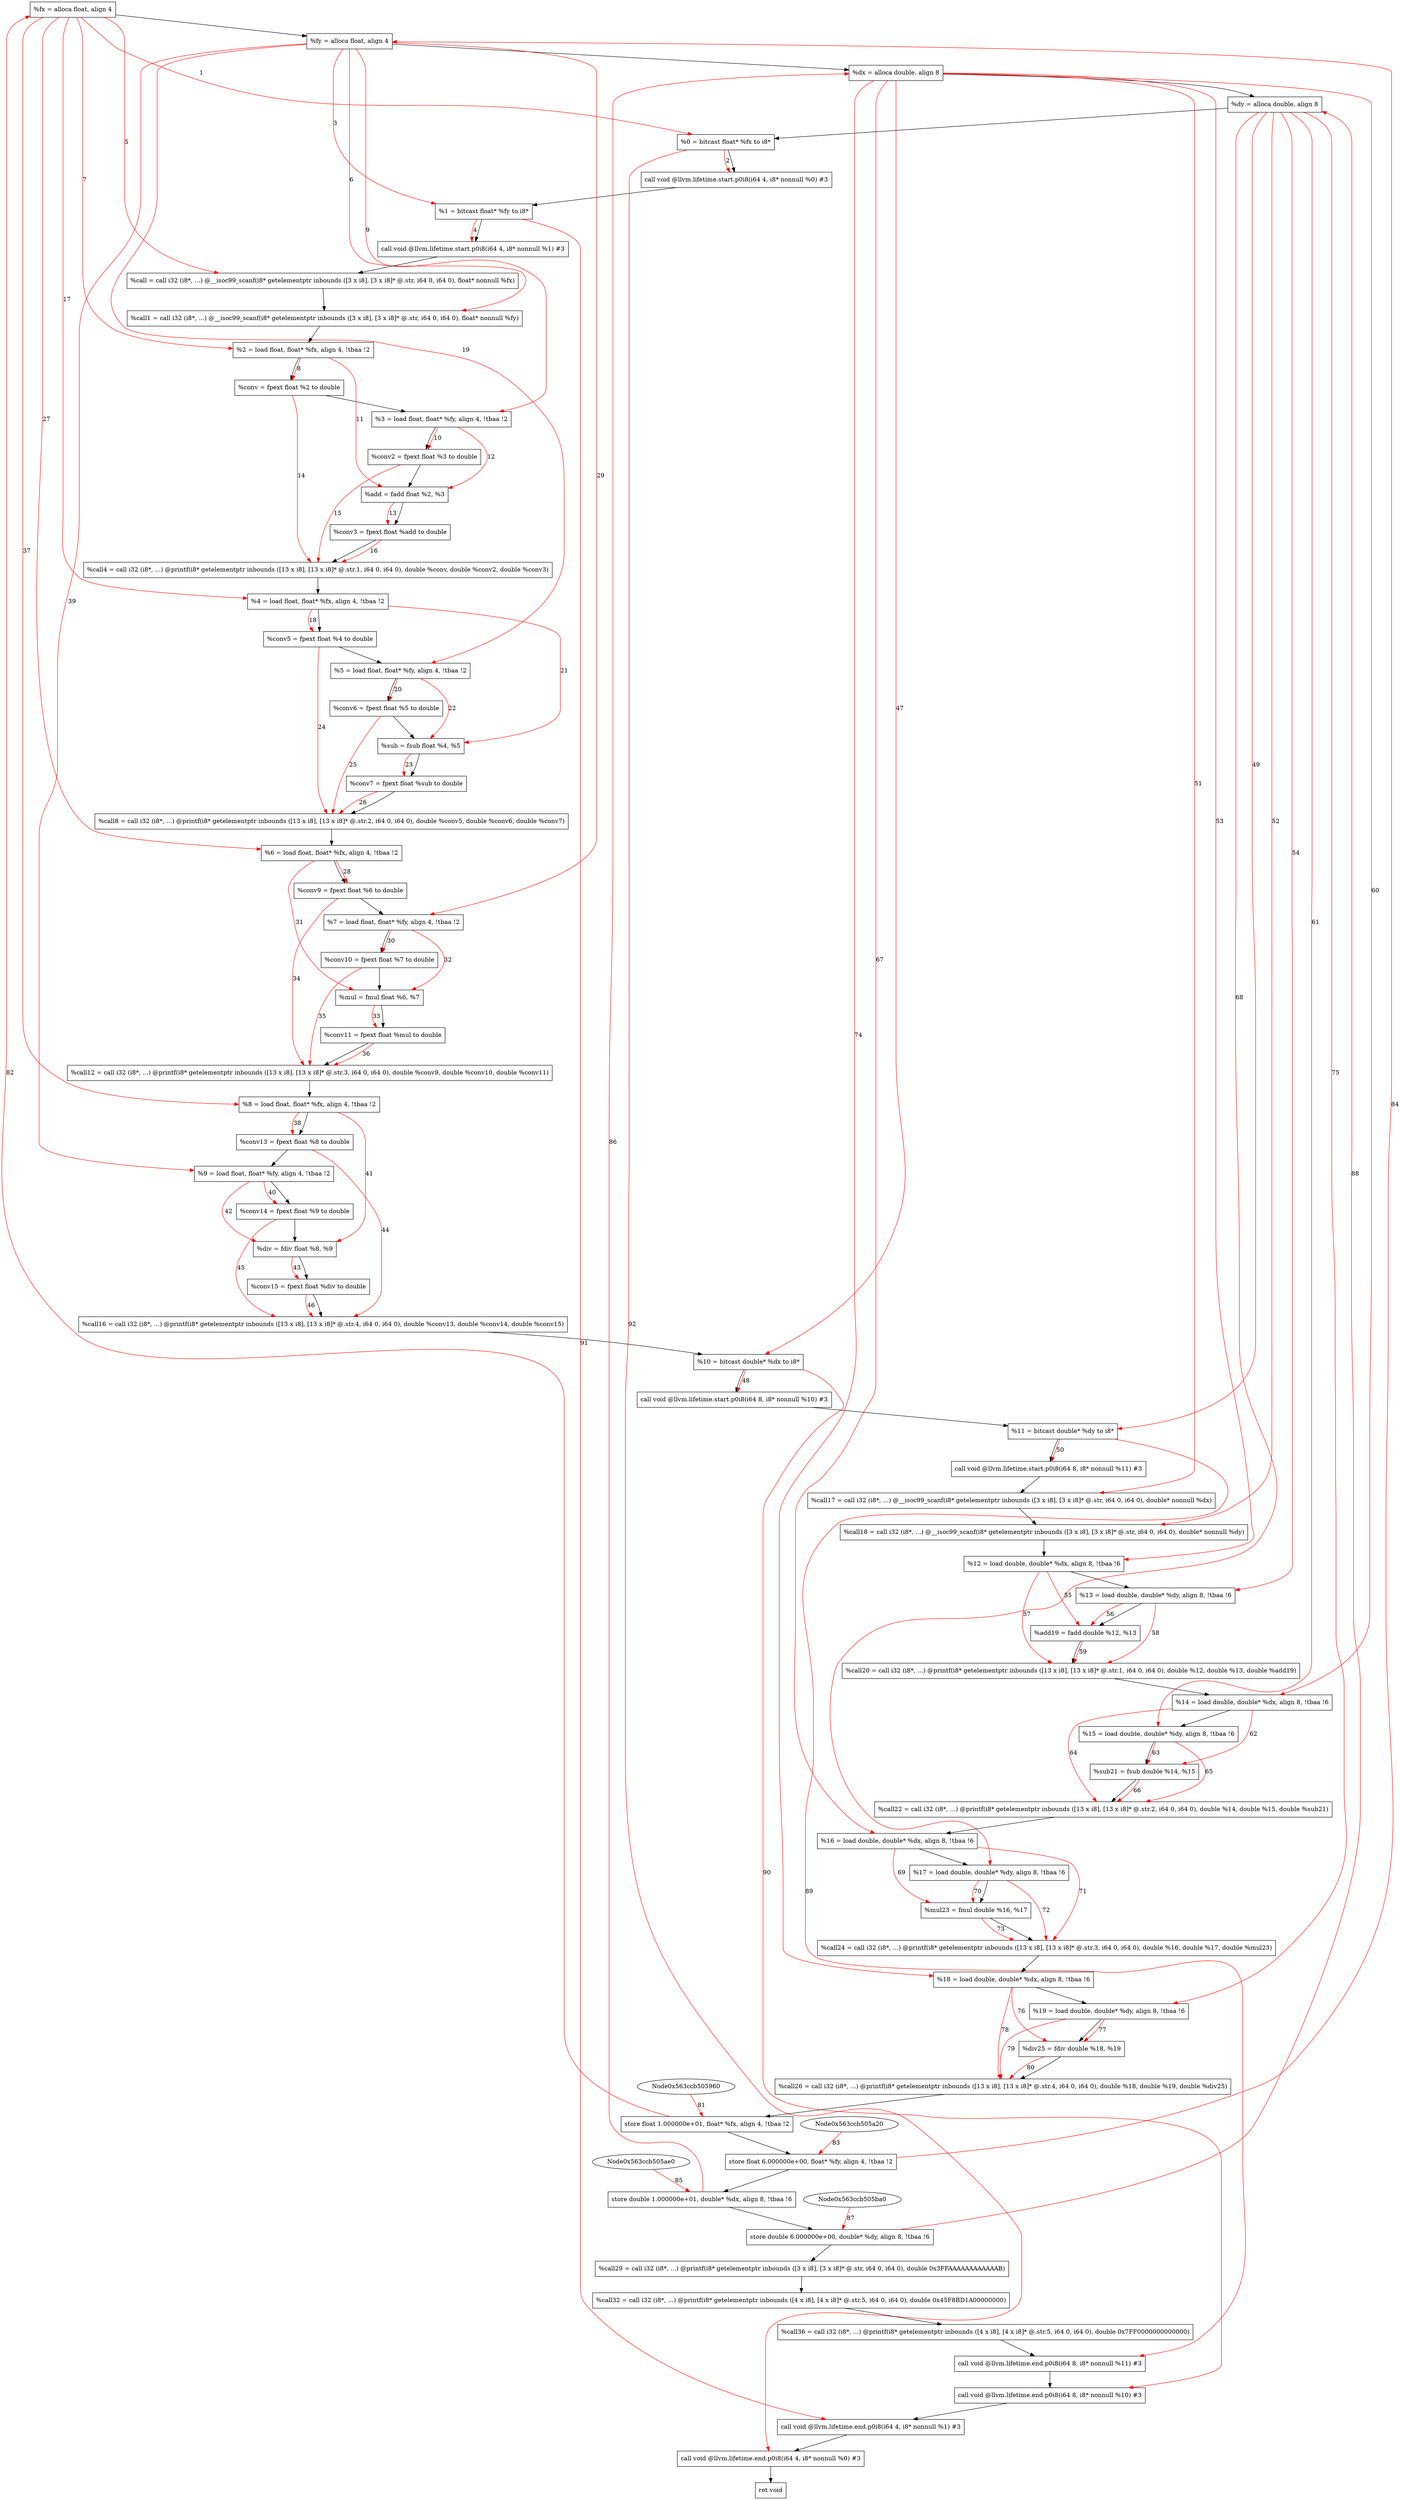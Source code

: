digraph "CDFG for'func' function" {
	Node0x563ccb4ff838[shape=record, label="  %fx = alloca float, align 4"]
	Node0x563ccb4ffef8[shape=record, label="  %fy = alloca float, align 4"]
	Node0x563ccb4fff78[shape=record, label="  %dx = alloca double, align 8"]
	Node0x563ccb4ffff8[shape=record, label="  %dy = alloca double, align 8"]
	Node0x563ccb500078[shape=record, label="  %0 = bitcast float* %fx to i8*"]
	Node0x563ccb5004d8[shape=record, label="  call void @llvm.lifetime.start.p0i8(i64 4, i8* nonnull %0) #3"]
	Node0x563ccb5005b8[shape=record, label="  %1 = bitcast float* %fy to i8*"]
	Node0x563ccb5006b8[shape=record, label="  call void @llvm.lifetime.start.p0i8(i64 4, i8* nonnull %1) #3"]
	Node0x563ccb500ac8[shape=record, label="  %call = call i32 (i8*, ...) @__isoc99_scanf(i8* getelementptr inbounds ([3 x i8], [3 x i8]* @.str, i64 0, i64 0), float* nonnull %fx)"]
	Node0x563ccb500bb8[shape=record, label="  %call1 = call i32 (i8*, ...) @__isoc99_scanf(i8* getelementptr inbounds ([3 x i8], [3 x i8]* @.str, i64 0, i64 0), float* nonnull %fy)"]
	Node0x563ccb500c78[shape=record, label="  %2 = load float, float* %fx, align 4, !tbaa !2"]
	Node0x563ccb501bb8[shape=record, label="  %conv = fpext float %2 to double"]
	Node0x563ccb501c18[shape=record, label="  %3 = load float, float* %fy, align 4, !tbaa !2"]
	Node0x563ccb502288[shape=record, label="  %conv2 = fpext float %3 to double"]
	Node0x563ccb502320[shape=record, label="  %add = fadd float %2, %3"]
	Node0x563ccb502398[shape=record, label="  %conv3 = fpext float %add to double"]
	Node0x563ccb5025a8[shape=record, label="  %call4 = call i32 (i8*, ...) @printf(i8* getelementptr inbounds ([13 x i8], [13 x i8]* @.str.1, i64 0, i64 0), double %conv, double %conv2, double %conv3)"]
	Node0x563ccb502688[shape=record, label="  %4 = load float, float* %fx, align 4, !tbaa !2"]
	Node0x563ccb502738[shape=record, label="  %conv5 = fpext float %4 to double"]
	Node0x563ccb502958[shape=record, label="  %5 = load float, float* %fy, align 4, !tbaa !2"]
	Node0x563ccb5029b8[shape=record, label="  %conv6 = fpext float %5 to double"]
	Node0x563ccb502a50[shape=record, label="  %sub = fsub float %4, %5"]
	Node0x563ccb502ac8[shape=record, label="  %conv7 = fpext float %sub to double"]
	Node0x563ccb502c48[shape=record, label="  %call8 = call i32 (i8*, ...) @printf(i8* getelementptr inbounds ([13 x i8], [13 x i8]* @.str.2, i64 0, i64 0), double %conv5, double %conv6, double %conv7)"]
	Node0x563ccb502d08[shape=record, label="  %6 = load float, float* %fx, align 4, !tbaa !2"]
	Node0x563ccb502d68[shape=record, label="  %conv9 = fpext float %6 to double"]
	Node0x563ccb502de8[shape=record, label="  %7 = load float, float* %fy, align 4, !tbaa !2"]
	Node0x563ccb502e48[shape=record, label="  %conv10 = fpext float %7 to double"]
	Node0x563ccb502ee0[shape=record, label="  %mul = fmul float %6, %7"]
	Node0x563ccb502f58[shape=record, label="  %conv11 = fpext float %mul to double"]
	Node0x563ccb5030d8[shape=record, label="  %call12 = call i32 (i8*, ...) @printf(i8* getelementptr inbounds ([13 x i8], [13 x i8]* @.str.3, i64 0, i64 0), double %conv9, double %conv10, double %conv11)"]
	Node0x563ccb503198[shape=record, label="  %8 = load float, float* %fx, align 4, !tbaa !2"]
	Node0x563ccb5031f8[shape=record, label="  %conv13 = fpext float %8 to double"]
	Node0x563ccb503278[shape=record, label="  %9 = load float, float* %fy, align 4, !tbaa !2"]
	Node0x563ccb5032d8[shape=record, label="  %conv14 = fpext float %9 to double"]
	Node0x563ccb503370[shape=record, label="  %div = fdiv float %8, %9"]
	Node0x563ccb503708[shape=record, label="  %conv15 = fpext float %div to double"]
	Node0x563ccb503888[shape=record, label="  %call16 = call i32 (i8*, ...) @printf(i8* getelementptr inbounds ([13 x i8], [13 x i8]* @.str.4, i64 0, i64 0), double %conv13, double %conv14, double %conv15)"]
	Node0x563ccb5038f8[shape=record, label="  %10 = bitcast double* %dx to i8*"]
	Node0x563ccb503a48[shape=record, label="  call void @llvm.lifetime.start.p0i8(i64 8, i8* nonnull %10) #3"]
	Node0x563ccb503b08[shape=record, label="  %11 = bitcast double* %dy to i8*"]
	Node0x563ccb503bb8[shape=record, label="  call void @llvm.lifetime.start.p0i8(i64 8, i8* nonnull %11) #3"]
	Node0x563ccb503ca8[shape=record, label="  %call17 = call i32 (i8*, ...) @__isoc99_scanf(i8* getelementptr inbounds ([3 x i8], [3 x i8]* @.str, i64 0, i64 0), double* nonnull %dx)"]
	Node0x563ccb503d98[shape=record, label="  %call18 = call i32 (i8*, ...) @__isoc99_scanf(i8* getelementptr inbounds ([3 x i8], [3 x i8]* @.str, i64 0, i64 0), double* nonnull %dy)"]
	Node0x563ccb503e58[shape=record, label="  %12 = load double, double* %dx, align 8, !tbaa !6"]
	Node0x563ccb503f58[shape=record, label="  %13 = load double, double* %dy, align 8, !tbaa !6"]
	Node0x563ccb5045e0[shape=record, label="  %add19 = fadd double %12, %13"]
	Node0x563ccb5046d8[shape=record, label="  %call20 = call i32 (i8*, ...) @printf(i8* getelementptr inbounds ([13 x i8], [13 x i8]* @.str.1, i64 0, i64 0), double %12, double %13, double %add19)"]
	Node0x563ccb504798[shape=record, label="  %14 = load double, double* %dx, align 8, !tbaa !6"]
	Node0x563ccb5047f8[shape=record, label="  %15 = load double, double* %dy, align 8, !tbaa !6"]
	Node0x563ccb504870[shape=record, label="  %sub21 = fsub double %14, %15"]
	Node0x563ccb504968[shape=record, label="  %call22 = call i32 (i8*, ...) @printf(i8* getelementptr inbounds ([13 x i8], [13 x i8]* @.str.2, i64 0, i64 0), double %14, double %15, double %sub21)"]
	Node0x563ccb504a28[shape=record, label="  %16 = load double, double* %dx, align 8, !tbaa !6"]
	Node0x563ccb504a88[shape=record, label="  %17 = load double, double* %dy, align 8, !tbaa !6"]
	Node0x563ccb504b00[shape=record, label="  %mul23 = fmul double %16, %17"]
	Node0x563ccb504bf8[shape=record, label="  %call24 = call i32 (i8*, ...) @printf(i8* getelementptr inbounds ([13 x i8], [13 x i8]* @.str.3, i64 0, i64 0), double %16, double %17, double %mul23)"]
	Node0x563ccb504cb8[shape=record, label="  %18 = load double, double* %dx, align 8, !tbaa !6"]
	Node0x563ccb504d18[shape=record, label="  %19 = load double, double* %dy, align 8, !tbaa !6"]
	Node0x563ccb504d90[shape=record, label="  %div25 = fdiv double %18, %19"]
	Node0x563ccb504e88[shape=record, label="  %call26 = call i32 (i8*, ...) @printf(i8* getelementptr inbounds ([13 x i8], [13 x i8]* @.str.4, i64 0, i64 0), double %18, double %19, double %div25)"]
	Node0x563ccb5059d0[shape=record, label="  store float 1.000000e+01, float* %fx, align 4, !tbaa !2"]
	Node0x563ccb505a90[shape=record, label="  store float 6.000000e+00, float* %fy, align 4, !tbaa !2"]
	Node0x563ccb505b50[shape=record, label="  store double 1.000000e+01, double* %dx, align 8, !tbaa !6"]
	Node0x563ccb505c10[shape=record, label="  store double 6.000000e+00, double* %dy, align 8, !tbaa !6"]
	Node0x563ccb505ce8[shape=record, label="  %call29 = call i32 (i8*, ...) @printf(i8* getelementptr inbounds ([3 x i8], [3 x i8]* @.str, i64 0, i64 0), double 0x3FFAAAAAAAAAAAAB)"]
	Node0x563ccb5066c8[shape=record, label="  %call32 = call i32 (i8*, ...) @printf(i8* getelementptr inbounds ([4 x i8], [4 x i8]* @.str.5, i64 0, i64 0), double 0x45F8BD1A00000000)"]
	Node0x563ccb506818[shape=record, label="  %call36 = call i32 (i8*, ...) @printf(i8* getelementptr inbounds ([4 x i8], [4 x i8]* @.str.5, i64 0, i64 0), double 0x7FF0000000000000)"]
	Node0x563ccb5069f8[shape=record, label="  call void @llvm.lifetime.end.p0i8(i64 8, i8* nonnull %11) #3"]
	Node0x563ccb506b58[shape=record, label="  call void @llvm.lifetime.end.p0i8(i64 8, i8* nonnull %10) #3"]
	Node0x563ccb506c68[shape=record, label="  call void @llvm.lifetime.end.p0i8(i64 4, i8* nonnull %1) #3"]
	Node0x563ccb506d78[shape=record, label="  call void @llvm.lifetime.end.p0i8(i64 4, i8* nonnull %0) #3"]
	Node0x563ccb506e20[shape=record, label="  ret void"]
	Node0x563ccb4ff838 -> Node0x563ccb4ffef8
	Node0x563ccb4ffef8 -> Node0x563ccb4fff78
	Node0x563ccb4fff78 -> Node0x563ccb4ffff8
	Node0x563ccb4ffff8 -> Node0x563ccb500078
	Node0x563ccb500078 -> Node0x563ccb5004d8
	Node0x563ccb5004d8 -> Node0x563ccb5005b8
	Node0x563ccb5005b8 -> Node0x563ccb5006b8
	Node0x563ccb5006b8 -> Node0x563ccb500ac8
	Node0x563ccb500ac8 -> Node0x563ccb500bb8
	Node0x563ccb500bb8 -> Node0x563ccb500c78
	Node0x563ccb500c78 -> Node0x563ccb501bb8
	Node0x563ccb501bb8 -> Node0x563ccb501c18
	Node0x563ccb501c18 -> Node0x563ccb502288
	Node0x563ccb502288 -> Node0x563ccb502320
	Node0x563ccb502320 -> Node0x563ccb502398
	Node0x563ccb502398 -> Node0x563ccb5025a8
	Node0x563ccb5025a8 -> Node0x563ccb502688
	Node0x563ccb502688 -> Node0x563ccb502738
	Node0x563ccb502738 -> Node0x563ccb502958
	Node0x563ccb502958 -> Node0x563ccb5029b8
	Node0x563ccb5029b8 -> Node0x563ccb502a50
	Node0x563ccb502a50 -> Node0x563ccb502ac8
	Node0x563ccb502ac8 -> Node0x563ccb502c48
	Node0x563ccb502c48 -> Node0x563ccb502d08
	Node0x563ccb502d08 -> Node0x563ccb502d68
	Node0x563ccb502d68 -> Node0x563ccb502de8
	Node0x563ccb502de8 -> Node0x563ccb502e48
	Node0x563ccb502e48 -> Node0x563ccb502ee0
	Node0x563ccb502ee0 -> Node0x563ccb502f58
	Node0x563ccb502f58 -> Node0x563ccb5030d8
	Node0x563ccb5030d8 -> Node0x563ccb503198
	Node0x563ccb503198 -> Node0x563ccb5031f8
	Node0x563ccb5031f8 -> Node0x563ccb503278
	Node0x563ccb503278 -> Node0x563ccb5032d8
	Node0x563ccb5032d8 -> Node0x563ccb503370
	Node0x563ccb503370 -> Node0x563ccb503708
	Node0x563ccb503708 -> Node0x563ccb503888
	Node0x563ccb503888 -> Node0x563ccb5038f8
	Node0x563ccb5038f8 -> Node0x563ccb503a48
	Node0x563ccb503a48 -> Node0x563ccb503b08
	Node0x563ccb503b08 -> Node0x563ccb503bb8
	Node0x563ccb503bb8 -> Node0x563ccb503ca8
	Node0x563ccb503ca8 -> Node0x563ccb503d98
	Node0x563ccb503d98 -> Node0x563ccb503e58
	Node0x563ccb503e58 -> Node0x563ccb503f58
	Node0x563ccb503f58 -> Node0x563ccb5045e0
	Node0x563ccb5045e0 -> Node0x563ccb5046d8
	Node0x563ccb5046d8 -> Node0x563ccb504798
	Node0x563ccb504798 -> Node0x563ccb5047f8
	Node0x563ccb5047f8 -> Node0x563ccb504870
	Node0x563ccb504870 -> Node0x563ccb504968
	Node0x563ccb504968 -> Node0x563ccb504a28
	Node0x563ccb504a28 -> Node0x563ccb504a88
	Node0x563ccb504a88 -> Node0x563ccb504b00
	Node0x563ccb504b00 -> Node0x563ccb504bf8
	Node0x563ccb504bf8 -> Node0x563ccb504cb8
	Node0x563ccb504cb8 -> Node0x563ccb504d18
	Node0x563ccb504d18 -> Node0x563ccb504d90
	Node0x563ccb504d90 -> Node0x563ccb504e88
	Node0x563ccb504e88 -> Node0x563ccb5059d0
	Node0x563ccb5059d0 -> Node0x563ccb505a90
	Node0x563ccb505a90 -> Node0x563ccb505b50
	Node0x563ccb505b50 -> Node0x563ccb505c10
	Node0x563ccb505c10 -> Node0x563ccb505ce8
	Node0x563ccb505ce8 -> Node0x563ccb5066c8
	Node0x563ccb5066c8 -> Node0x563ccb506818
	Node0x563ccb506818 -> Node0x563ccb5069f8
	Node0x563ccb5069f8 -> Node0x563ccb506b58
	Node0x563ccb506b58 -> Node0x563ccb506c68
	Node0x563ccb506c68 -> Node0x563ccb506d78
	Node0x563ccb506d78 -> Node0x563ccb506e20
edge [color=red]
	Node0x563ccb4ff838 -> Node0x563ccb500078[label="1"]
	Node0x563ccb500078 -> Node0x563ccb5004d8[label="2"]
	Node0x563ccb4ffef8 -> Node0x563ccb5005b8[label="3"]
	Node0x563ccb5005b8 -> Node0x563ccb5006b8[label="4"]
	Node0x563ccb4ff838 -> Node0x563ccb500ac8[label="5"]
	Node0x563ccb4ffef8 -> Node0x563ccb500bb8[label="6"]
	Node0x563ccb4ff838 -> Node0x563ccb500c78[label="7"]
	Node0x563ccb500c78 -> Node0x563ccb501bb8[label="8"]
	Node0x563ccb4ffef8 -> Node0x563ccb501c18[label="9"]
	Node0x563ccb501c18 -> Node0x563ccb502288[label="10"]
	Node0x563ccb500c78 -> Node0x563ccb502320[label="11"]
	Node0x563ccb501c18 -> Node0x563ccb502320[label="12"]
	Node0x563ccb502320 -> Node0x563ccb502398[label="13"]
	Node0x563ccb501bb8 -> Node0x563ccb5025a8[label="14"]
	Node0x563ccb502288 -> Node0x563ccb5025a8[label="15"]
	Node0x563ccb502398 -> Node0x563ccb5025a8[label="16"]
	Node0x563ccb4ff838 -> Node0x563ccb502688[label="17"]
	Node0x563ccb502688 -> Node0x563ccb502738[label="18"]
	Node0x563ccb4ffef8 -> Node0x563ccb502958[label="19"]
	Node0x563ccb502958 -> Node0x563ccb5029b8[label="20"]
	Node0x563ccb502688 -> Node0x563ccb502a50[label="21"]
	Node0x563ccb502958 -> Node0x563ccb502a50[label="22"]
	Node0x563ccb502a50 -> Node0x563ccb502ac8[label="23"]
	Node0x563ccb502738 -> Node0x563ccb502c48[label="24"]
	Node0x563ccb5029b8 -> Node0x563ccb502c48[label="25"]
	Node0x563ccb502ac8 -> Node0x563ccb502c48[label="26"]
	Node0x563ccb4ff838 -> Node0x563ccb502d08[label="27"]
	Node0x563ccb502d08 -> Node0x563ccb502d68[label="28"]
	Node0x563ccb4ffef8 -> Node0x563ccb502de8[label="29"]
	Node0x563ccb502de8 -> Node0x563ccb502e48[label="30"]
	Node0x563ccb502d08 -> Node0x563ccb502ee0[label="31"]
	Node0x563ccb502de8 -> Node0x563ccb502ee0[label="32"]
	Node0x563ccb502ee0 -> Node0x563ccb502f58[label="33"]
	Node0x563ccb502d68 -> Node0x563ccb5030d8[label="34"]
	Node0x563ccb502e48 -> Node0x563ccb5030d8[label="35"]
	Node0x563ccb502f58 -> Node0x563ccb5030d8[label="36"]
	Node0x563ccb4ff838 -> Node0x563ccb503198[label="37"]
	Node0x563ccb503198 -> Node0x563ccb5031f8[label="38"]
	Node0x563ccb4ffef8 -> Node0x563ccb503278[label="39"]
	Node0x563ccb503278 -> Node0x563ccb5032d8[label="40"]
	Node0x563ccb503198 -> Node0x563ccb503370[label="41"]
	Node0x563ccb503278 -> Node0x563ccb503370[label="42"]
	Node0x563ccb503370 -> Node0x563ccb503708[label="43"]
	Node0x563ccb5031f8 -> Node0x563ccb503888[label="44"]
	Node0x563ccb5032d8 -> Node0x563ccb503888[label="45"]
	Node0x563ccb503708 -> Node0x563ccb503888[label="46"]
	Node0x563ccb4fff78 -> Node0x563ccb5038f8[label="47"]
	Node0x563ccb5038f8 -> Node0x563ccb503a48[label="48"]
	Node0x563ccb4ffff8 -> Node0x563ccb503b08[label="49"]
	Node0x563ccb503b08 -> Node0x563ccb503bb8[label="50"]
	Node0x563ccb4fff78 -> Node0x563ccb503ca8[label="51"]
	Node0x563ccb4ffff8 -> Node0x563ccb503d98[label="52"]
	Node0x563ccb4fff78 -> Node0x563ccb503e58[label="53"]
	Node0x563ccb4ffff8 -> Node0x563ccb503f58[label="54"]
	Node0x563ccb503e58 -> Node0x563ccb5045e0[label="55"]
	Node0x563ccb503f58 -> Node0x563ccb5045e0[label="56"]
	Node0x563ccb503e58 -> Node0x563ccb5046d8[label="57"]
	Node0x563ccb503f58 -> Node0x563ccb5046d8[label="58"]
	Node0x563ccb5045e0 -> Node0x563ccb5046d8[label="59"]
	Node0x563ccb4fff78 -> Node0x563ccb504798[label="60"]
	Node0x563ccb4ffff8 -> Node0x563ccb5047f8[label="61"]
	Node0x563ccb504798 -> Node0x563ccb504870[label="62"]
	Node0x563ccb5047f8 -> Node0x563ccb504870[label="63"]
	Node0x563ccb504798 -> Node0x563ccb504968[label="64"]
	Node0x563ccb5047f8 -> Node0x563ccb504968[label="65"]
	Node0x563ccb504870 -> Node0x563ccb504968[label="66"]
	Node0x563ccb4fff78 -> Node0x563ccb504a28[label="67"]
	Node0x563ccb4ffff8 -> Node0x563ccb504a88[label="68"]
	Node0x563ccb504a28 -> Node0x563ccb504b00[label="69"]
	Node0x563ccb504a88 -> Node0x563ccb504b00[label="70"]
	Node0x563ccb504a28 -> Node0x563ccb504bf8[label="71"]
	Node0x563ccb504a88 -> Node0x563ccb504bf8[label="72"]
	Node0x563ccb504b00 -> Node0x563ccb504bf8[label="73"]
	Node0x563ccb4fff78 -> Node0x563ccb504cb8[label="74"]
	Node0x563ccb4ffff8 -> Node0x563ccb504d18[label="75"]
	Node0x563ccb504cb8 -> Node0x563ccb504d90[label="76"]
	Node0x563ccb504d18 -> Node0x563ccb504d90[label="77"]
	Node0x563ccb504cb8 -> Node0x563ccb504e88[label="78"]
	Node0x563ccb504d18 -> Node0x563ccb504e88[label="79"]
	Node0x563ccb504d90 -> Node0x563ccb504e88[label="80"]
	Node0x563ccb505960 -> Node0x563ccb5059d0[label="81"]
	Node0x563ccb5059d0 -> Node0x563ccb4ff838[label="82"]
	Node0x563ccb505a20 -> Node0x563ccb505a90[label="83"]
	Node0x563ccb505a90 -> Node0x563ccb4ffef8[label="84"]
	Node0x563ccb505ae0 -> Node0x563ccb505b50[label="85"]
	Node0x563ccb505b50 -> Node0x563ccb4fff78[label="86"]
	Node0x563ccb505ba0 -> Node0x563ccb505c10[label="87"]
	Node0x563ccb505c10 -> Node0x563ccb4ffff8[label="88"]
	Node0x563ccb503b08 -> Node0x563ccb5069f8[label="89"]
	Node0x563ccb5038f8 -> Node0x563ccb506b58[label="90"]
	Node0x563ccb5005b8 -> Node0x563ccb506c68[label="91"]
	Node0x563ccb500078 -> Node0x563ccb506d78[label="92"]
}
